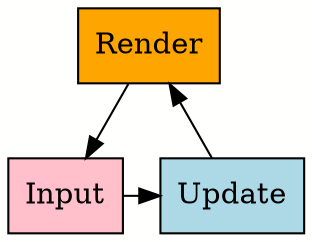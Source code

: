 digraph frame {
    bgcolor="#fffffd";
    node [shape=box style=filled];

    render [label="Render" fillcolor="orange"];
	update [label="Update" fillcolor="lightblue"];
	{ rank = same; update;
		input [label="Input" fillcolor="pink"];
	}

    input -> update;
	update -> render;
	render -> input;
} 